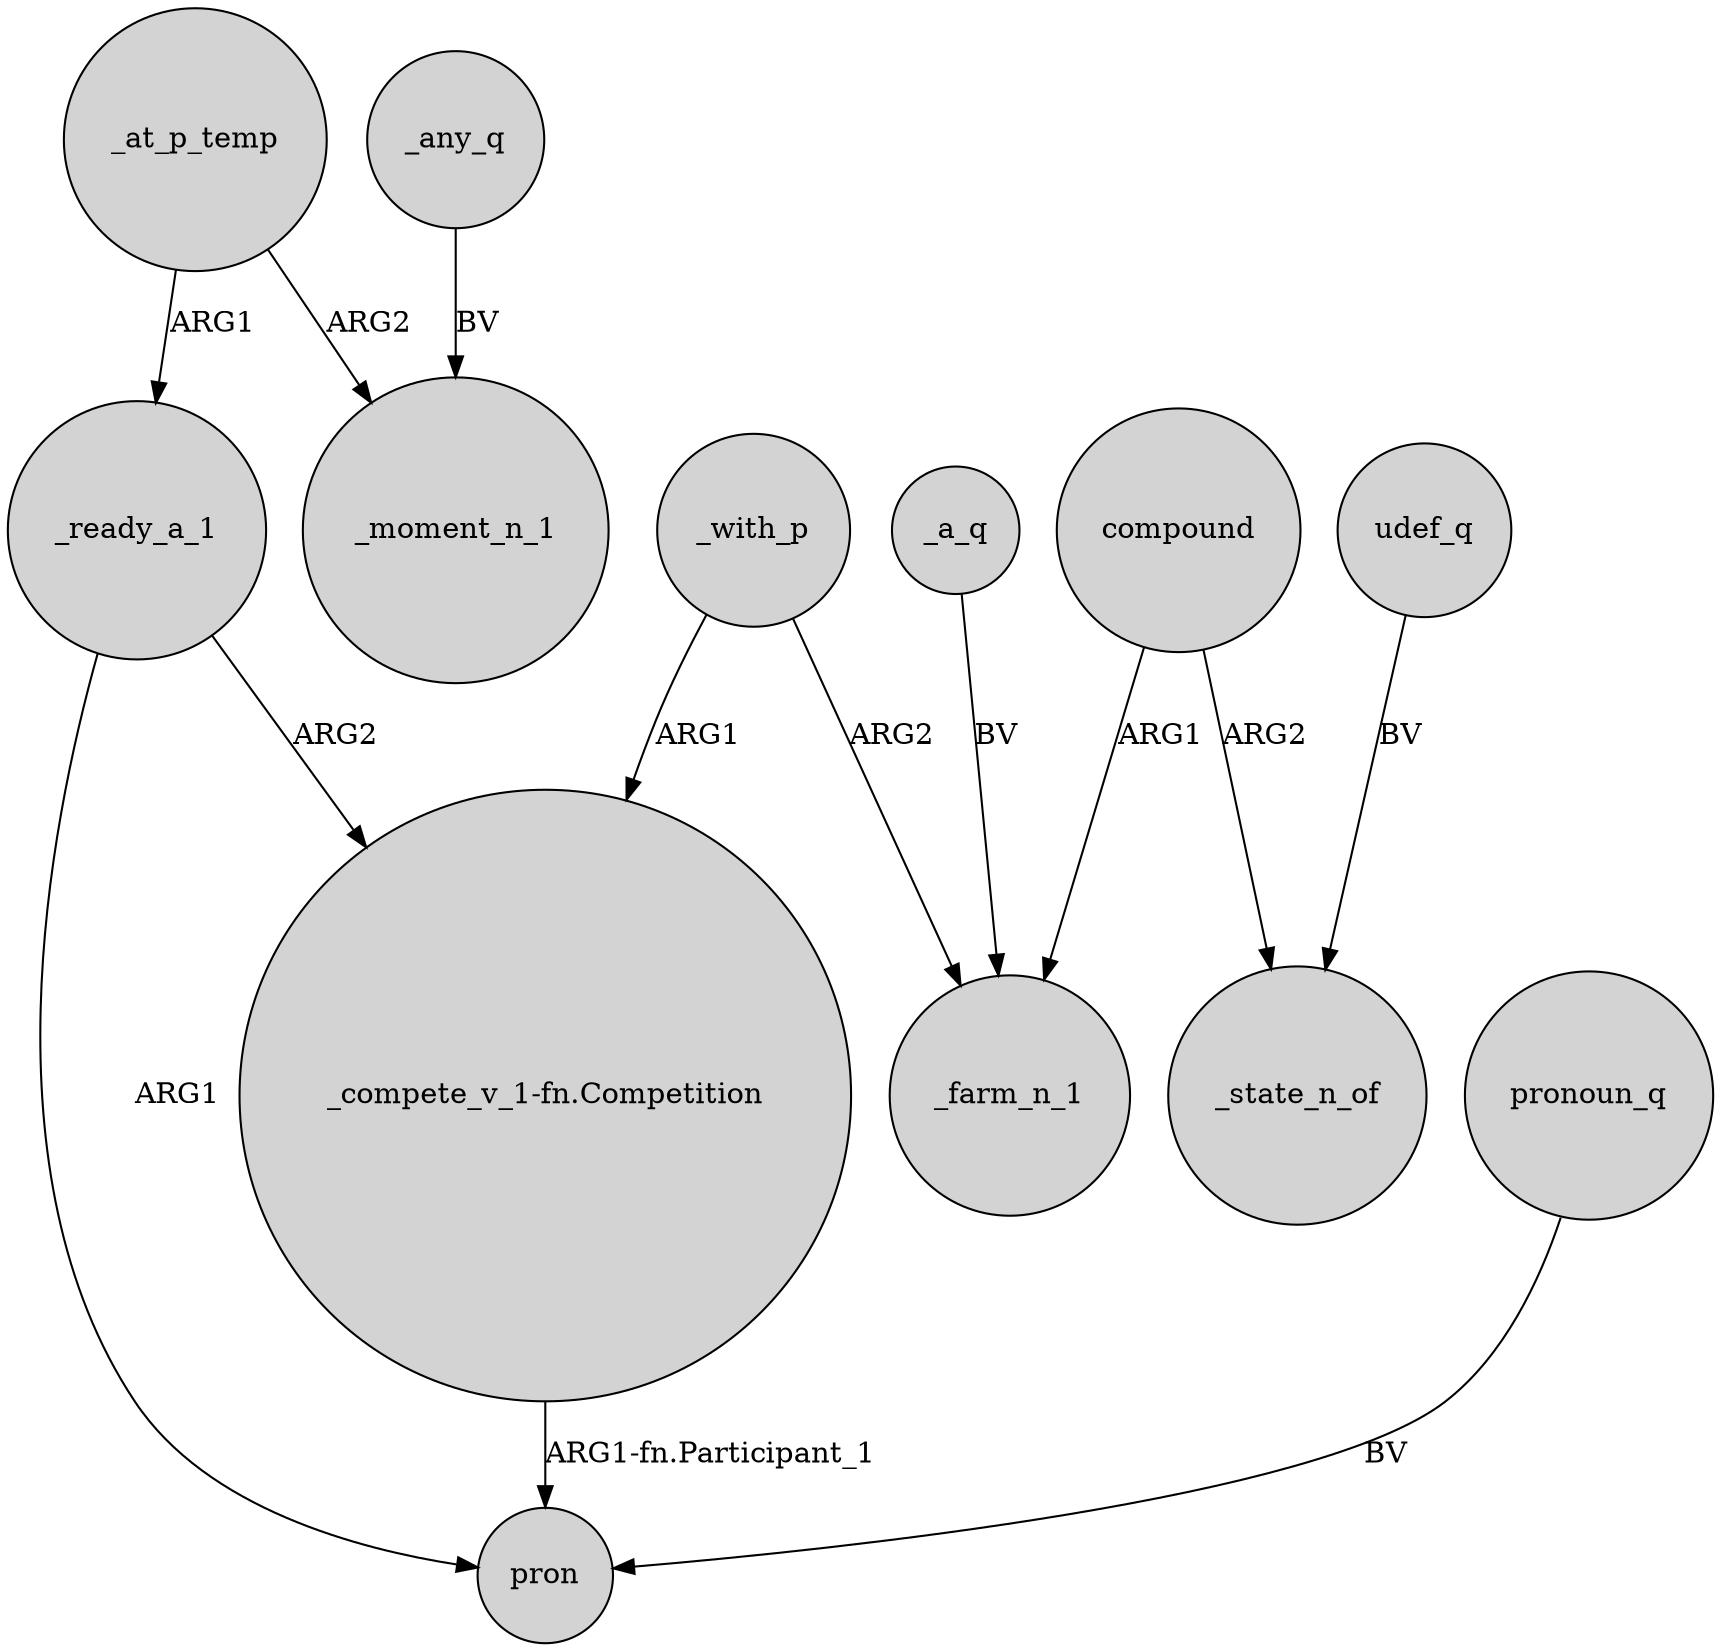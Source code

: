 digraph {
	node [shape=circle style=filled]
	_at_p_temp -> _ready_a_1 [label=ARG1]
	_any_q -> _moment_n_1 [label=BV]
	compound -> _state_n_of [label=ARG2]
	_a_q -> _farm_n_1 [label=BV]
	_ready_a_1 -> pron [label=ARG1]
	compound -> _farm_n_1 [label=ARG1]
	_with_p -> _farm_n_1 [label=ARG2]
	_ready_a_1 -> "_compete_v_1-fn.Competition" [label=ARG2]
	udef_q -> _state_n_of [label=BV]
	pronoun_q -> pron [label=BV]
	_with_p -> "_compete_v_1-fn.Competition" [label=ARG1]
	_at_p_temp -> _moment_n_1 [label=ARG2]
	"_compete_v_1-fn.Competition" -> pron [label="ARG1-fn.Participant_1"]
}
